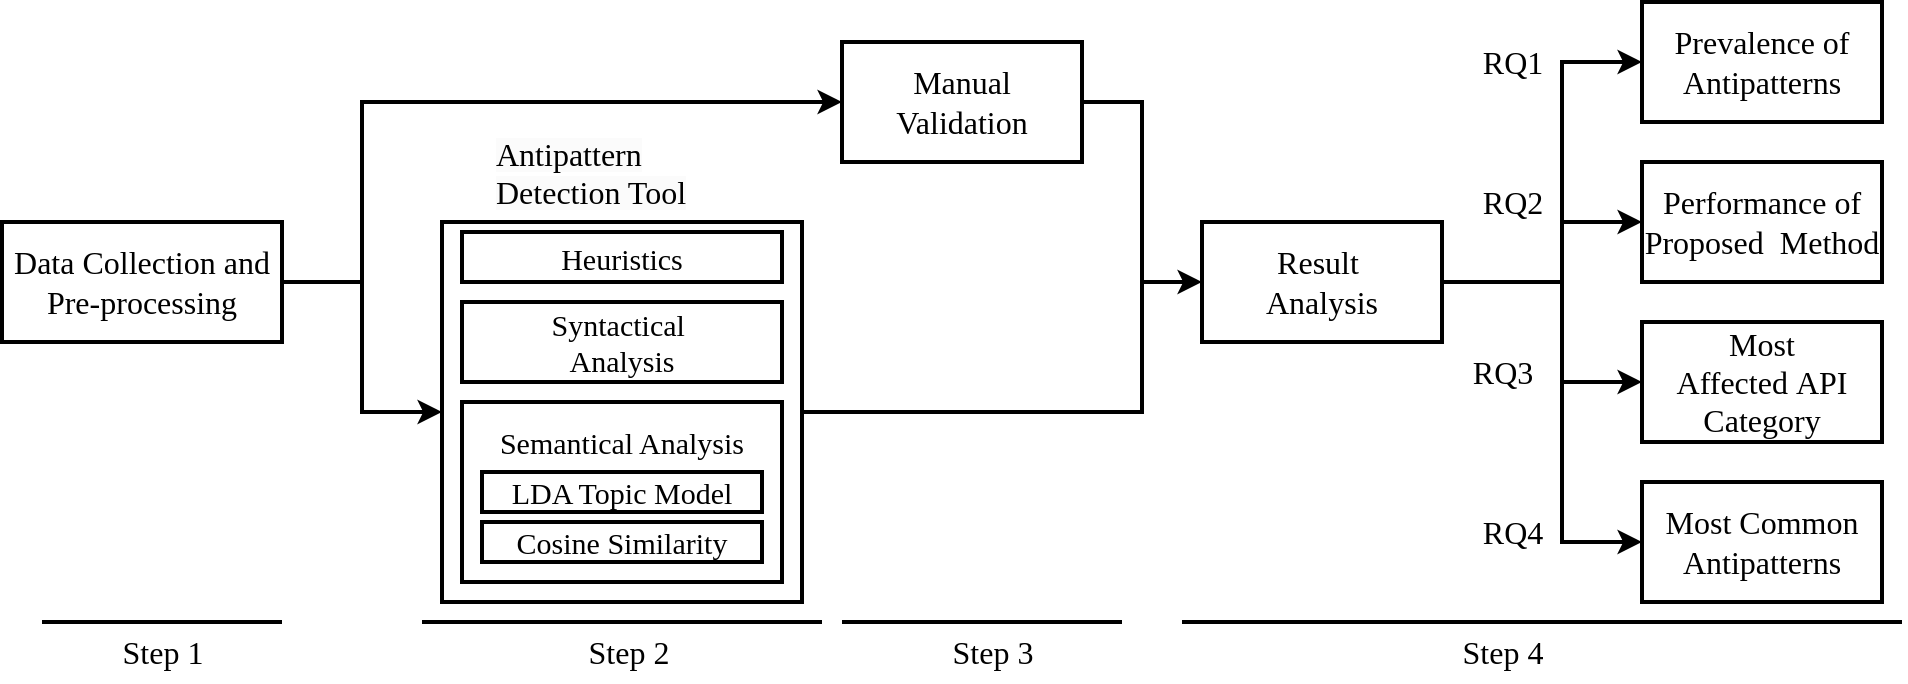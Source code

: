 <mxfile version="23.1.5" type="device">
  <diagram name="Page-1" id="SU60sq1JpARpPboAShl4">
    <mxGraphModel dx="880" dy="434" grid="1" gridSize="10" guides="1" tooltips="1" connect="1" arrows="1" fold="1" page="1" pageScale="1" pageWidth="1100" pageHeight="850" math="0" shadow="0">
      <root>
        <mxCell id="0" />
        <mxCell id="1" parent="0" />
        <mxCell id="pmOOVxwG420c-32HkS5u-1" value="&lt;font size=&quot;1&quot; face=&quot;Times New Roman&quot;&gt;&lt;span style=&quot;font-size: 16px;&quot;&gt;Data Collection and Pre-processing&lt;/span&gt;&lt;/font&gt;" style="rounded=0;whiteSpace=wrap;html=1;strokeWidth=2;container=0;fontStyle=0" parent="1" vertex="1">
          <mxGeometry x="70" y="390" width="140" height="60" as="geometry" />
        </mxCell>
        <mxCell id="pmOOVxwG420c-32HkS5u-2" value="&lt;font size=&quot;1&quot; face=&quot;Times New Roman&quot;&gt;&lt;span style=&quot;font-size: 16px;&quot;&gt;&lt;br&gt;&lt;/span&gt;&lt;/font&gt;" style="rounded=0;whiteSpace=wrap;html=1;strokeWidth=2;container=0;fontStyle=0" parent="1" vertex="1">
          <mxGeometry x="290" y="390" width="180" height="190" as="geometry" />
        </mxCell>
        <mxCell id="pmOOVxwG420c-32HkS5u-4" value="&lt;span style=&quot;border-color: var(--border-color); color: rgb(0, 0, 0); font-family: &amp;quot;Times New Roman&amp;quot;; font-style: normal; font-variant-ligatures: normal; font-variant-caps: normal; letter-spacing: normal; orphans: 2; text-align: center; text-indent: 0px; text-transform: none; widows: 2; word-spacing: 0px; -webkit-text-stroke-width: 0px; background-color: rgb(251, 251, 251); text-decoration-thickness: initial; text-decoration-style: initial; text-decoration-color: initial; font-size: 16px;&quot;&gt;Antipattern &lt;br&gt;Detection Tool&lt;br&gt;&lt;/span&gt;" style="text;whiteSpace=wrap;html=1;container=0;strokeWidth=2;fontStyle=0" parent="1" vertex="1">
          <mxGeometry x="315" y="340" width="135" height="40" as="geometry" />
        </mxCell>
        <mxCell id="HHuTXF0BT0n3mswBOlXm-3" value="" style="endArrow=classic;html=1;rounded=0;strokeWidth=2;entryX=0;entryY=0.5;entryDx=0;entryDy=0;fontStyle=0" parent="1" target="SRh0s-oIHB4yDXquQM8V-11" edge="1">
          <mxGeometry width="50" height="50" relative="1" as="geometry">
            <mxPoint x="210" y="420" as="sourcePoint" />
            <mxPoint x="480" y="330" as="targetPoint" />
            <Array as="points">
              <mxPoint x="250" y="420" />
              <mxPoint x="250" y="330" />
            </Array>
          </mxGeometry>
        </mxCell>
        <mxCell id="HHuTXF0BT0n3mswBOlXm-4" value="" style="endArrow=classic;html=1;rounded=0;entryX=0;entryY=0.5;entryDx=0;entryDy=0;strokeWidth=2;fontStyle=0" parent="1" target="pmOOVxwG420c-32HkS5u-2" edge="1">
          <mxGeometry width="50" height="50" relative="1" as="geometry">
            <mxPoint x="250" y="420" as="sourcePoint" />
            <mxPoint x="260" y="460" as="targetPoint" />
            <Array as="points">
              <mxPoint x="250" y="485" />
            </Array>
          </mxGeometry>
        </mxCell>
        <mxCell id="HHuTXF0BT0n3mswBOlXm-6" value="&lt;font size=&quot;1&quot; face=&quot;Times New Roman&quot;&gt;&lt;span style=&quot;font-size: 16px;&quot;&gt;Result&amp;nbsp;&lt;br&gt;Analysis&lt;br&gt;&lt;/span&gt;&lt;/font&gt;" style="rounded=0;whiteSpace=wrap;html=1;strokeWidth=2;container=0;fontStyle=0" parent="1" vertex="1">
          <mxGeometry x="670" y="390" width="120" height="60" as="geometry" />
        </mxCell>
        <mxCell id="HHuTXF0BT0n3mswBOlXm-7" value="" style="endArrow=classic;html=1;rounded=0;entryX=0;entryY=0.5;entryDx=0;entryDy=0;exitX=1;exitY=0.5;exitDx=0;exitDy=0;strokeWidth=2;fontStyle=0" parent="1" source="SRh0s-oIHB4yDXquQM8V-11" target="HHuTXF0BT0n3mswBOlXm-6" edge="1">
          <mxGeometry width="50" height="50" relative="1" as="geometry">
            <mxPoint x="635" y="330" as="sourcePoint" />
            <mxPoint x="530" y="350" as="targetPoint" />
            <Array as="points">
              <mxPoint x="640" y="330" />
              <mxPoint x="640" y="420" />
            </Array>
          </mxGeometry>
        </mxCell>
        <mxCell id="HHuTXF0BT0n3mswBOlXm-9" value="" style="endArrow=none;html=1;rounded=0;strokeWidth=2;fontStyle=0" parent="1" source="pmOOVxwG420c-32HkS5u-2" edge="1">
          <mxGeometry width="50" height="50" relative="1" as="geometry">
            <mxPoint x="650" y="560" as="sourcePoint" />
            <mxPoint x="640" y="420" as="targetPoint" />
            <Array as="points">
              <mxPoint x="640" y="485" />
            </Array>
          </mxGeometry>
        </mxCell>
        <mxCell id="HHuTXF0BT0n3mswBOlXm-10" value="&lt;font size=&quot;1&quot; face=&quot;Times New Roman&quot;&gt;&lt;span style=&quot;font-size: 16px;&quot;&gt;Prevalence of Antipatterns&lt;br&gt;&lt;/span&gt;&lt;/font&gt;" style="rounded=0;whiteSpace=wrap;html=1;strokeWidth=2;container=0;fontStyle=0" parent="1" vertex="1">
          <mxGeometry x="890" y="280" width="120" height="60" as="geometry" />
        </mxCell>
        <mxCell id="HHuTXF0BT0n3mswBOlXm-11" value="&lt;font size=&quot;1&quot; face=&quot;Times New Roman&quot;&gt;&lt;span style=&quot;font-size: 16px;&quot;&gt;Performance of Proposed&amp;nbsp; Method&lt;br&gt;&lt;/span&gt;&lt;/font&gt;" style="rounded=0;whiteSpace=wrap;html=1;strokeWidth=2;container=0;fontStyle=0" parent="1" vertex="1">
          <mxGeometry x="890" y="360" width="120" height="60" as="geometry" />
        </mxCell>
        <mxCell id="HHuTXF0BT0n3mswBOlXm-12" value="&lt;font face=&quot;Times New Roman&quot;&gt;&lt;span style=&quot;font-size: 16px;&quot;&gt;Most A&lt;/span&gt;&lt;span style=&quot;font-size: 16px;&quot;&gt;&lt;span&gt;ffected&lt;/span&gt;&lt;/span&gt;&lt;span style=&quot;font-size: 16px;&quot;&gt;&amp;nbsp;API C&lt;/span&gt;&lt;span style=&quot;font-size: 16px;&quot;&gt;&lt;span&gt;ategory&lt;/span&gt;&lt;/span&gt;&lt;br&gt;&lt;/font&gt;" style="rounded=0;whiteSpace=wrap;html=1;strokeWidth=2;container=0;fontStyle=0" parent="1" vertex="1">
          <mxGeometry x="890" y="440" width="120" height="60" as="geometry" />
        </mxCell>
        <mxCell id="HHuTXF0BT0n3mswBOlXm-13" value="&lt;font size=&quot;1&quot; face=&quot;Times New Roman&quot;&gt;&lt;span style=&quot;font-size: 16px;&quot;&gt;Most Common Antipatterns&lt;br&gt;&lt;/span&gt;&lt;/font&gt;" style="rounded=0;whiteSpace=wrap;html=1;strokeWidth=2;container=0;fontStyle=0" parent="1" vertex="1">
          <mxGeometry x="890" y="520" width="120" height="60" as="geometry" />
        </mxCell>
        <mxCell id="HHuTXF0BT0n3mswBOlXm-14" value="" style="endArrow=none;html=1;rounded=0;strokeWidth=2;fontStyle=0" parent="1" edge="1">
          <mxGeometry width="50" height="50" relative="1" as="geometry">
            <mxPoint x="790" y="420" as="sourcePoint" />
            <mxPoint x="850" y="420" as="targetPoint" />
          </mxGeometry>
        </mxCell>
        <mxCell id="HHuTXF0BT0n3mswBOlXm-21" value="&lt;font size=&quot;1&quot; face=&quot;Times New Roman&quot;&gt;&lt;span style=&quot;font-size: 16px;&quot;&gt;RQ1&lt;/span&gt;&lt;/font&gt;" style="text;html=1;align=center;verticalAlign=middle;resizable=0;points=[];autosize=1;strokeColor=none;fillColor=none;container=0;strokeWidth=2;fontStyle=0" parent="1" vertex="1">
          <mxGeometry x="800" y="295" width="50" height="30" as="geometry" />
        </mxCell>
        <mxCell id="HHuTXF0BT0n3mswBOlXm-22" value="&lt;font face=&quot;Times New Roman&quot;&gt;&lt;span&gt;&lt;font style=&quot;font-size: 16px;&quot;&gt;RQ2&lt;/font&gt;&lt;br&gt;&lt;/span&gt;&lt;/font&gt;" style="text;html=1;align=center;verticalAlign=middle;resizable=0;points=[];autosize=1;strokeColor=none;fillColor=none;container=0;strokeWidth=2;fontStyle=0" parent="1" vertex="1">
          <mxGeometry x="800" y="365" width="50" height="30" as="geometry" />
        </mxCell>
        <mxCell id="HHuTXF0BT0n3mswBOlXm-23" value="&lt;font face=&quot;Times New Roman&quot;&gt;&lt;span&gt;&lt;font style=&quot;font-size: 16px;&quot;&gt;RQ3&lt;/font&gt;&lt;br&gt;&lt;/span&gt;&lt;/font&gt;" style="text;html=1;align=center;verticalAlign=middle;resizable=0;points=[];autosize=1;strokeColor=none;fillColor=none;container=0;strokeWidth=2;fontStyle=0" parent="1" vertex="1">
          <mxGeometry x="795" y="450" width="50" height="30" as="geometry" />
        </mxCell>
        <mxCell id="HHuTXF0BT0n3mswBOlXm-24" value="&lt;font size=&quot;1&quot; face=&quot;Times New Roman&quot;&gt;&lt;span style=&quot;font-size: 16px;&quot;&gt;RQ4&lt;/span&gt;&lt;/font&gt;" style="text;html=1;align=center;verticalAlign=middle;resizable=0;points=[];autosize=1;strokeColor=none;fillColor=none;container=0;strokeWidth=2;fontStyle=0" parent="1" vertex="1">
          <mxGeometry x="800" y="530" width="50" height="30" as="geometry" />
        </mxCell>
        <mxCell id="HHuTXF0BT0n3mswBOlXm-25" value="&lt;font style=&quot;font-size: 15px;&quot; face=&quot;Times New Roman&quot;&gt;&lt;span style=&quot;&quot;&gt;Syntactical&amp;nbsp;&lt;br&gt;Analysis&lt;br&gt;&lt;/span&gt;&lt;/font&gt;" style="rounded=0;whiteSpace=wrap;html=1;strokeWidth=2;container=0;fontStyle=0" parent="1" vertex="1">
          <mxGeometry x="300" y="430" width="160" height="40" as="geometry" />
        </mxCell>
        <mxCell id="HHuTXF0BT0n3mswBOlXm-26" value="&lt;font style=&quot;&quot; face=&quot;Times New Roman&quot;&gt;&lt;span style=&quot;&quot;&gt;&lt;font style=&quot;font-size: 15px;&quot;&gt;Heuristics&lt;/font&gt;&lt;br&gt;&lt;/span&gt;&lt;/font&gt;" style="rounded=0;whiteSpace=wrap;html=1;strokeWidth=2;container=0;fontStyle=0" parent="1" vertex="1">
          <mxGeometry x="300" y="395" width="160" height="25" as="geometry" />
        </mxCell>
        <mxCell id="HHuTXF0BT0n3mswBOlXm-27" value="&lt;font style=&quot;font-size: 11px;&quot; face=&quot;Times New Roman&quot;&gt;&lt;span style=&quot;&quot;&gt;&lt;br&gt;&lt;/span&gt;&lt;/font&gt;" style="rounded=0;whiteSpace=wrap;html=1;strokeWidth=2;container=0;fontStyle=0" parent="1" vertex="1">
          <mxGeometry x="300" y="480" width="160" height="90" as="geometry" />
        </mxCell>
        <mxCell id="HHuTXF0BT0n3mswBOlXm-28" value="&lt;font style=&quot;&quot; face=&quot;Times New Roman&quot;&gt;&lt;span style=&quot;&quot;&gt;&lt;font style=&quot;font-size: 15px;&quot;&gt;LDA Topic Model&lt;/font&gt;&lt;br&gt;&lt;/span&gt;&lt;/font&gt;" style="rounded=0;whiteSpace=wrap;html=1;strokeWidth=2;container=0;fontStyle=0" parent="1" vertex="1">
          <mxGeometry x="310" y="515" width="140" height="20" as="geometry" />
        </mxCell>
        <mxCell id="HHuTXF0BT0n3mswBOlXm-30" value="&lt;font style=&quot;&quot; face=&quot;Times New Roman&quot;&gt;&lt;span style=&quot;&quot;&gt;&lt;font style=&quot;font-size: 15px;&quot;&gt;Semantical Analysis&lt;/font&gt;&lt;br&gt;&lt;/span&gt;&lt;/font&gt;" style="rounded=0;whiteSpace=wrap;html=1;strokeWidth=2;container=0;fillColor=none;strokeColor=none;fontStyle=0" parent="1" vertex="1">
          <mxGeometry x="310" y="490" width="140" height="20" as="geometry" />
        </mxCell>
        <mxCell id="HHuTXF0BT0n3mswBOlXm-38" value="&lt;font size=&quot;1&quot; face=&quot;Times New Roman&quot;&gt;&lt;span style=&quot;font-size: 16px;&quot;&gt;Step 1&lt;/span&gt;&lt;/font&gt;" style="text;html=1;align=center;verticalAlign=middle;resizable=0;points=[];autosize=1;strokeColor=none;fillColor=none;container=0;strokeWidth=2;fontStyle=0" parent="1" vertex="1">
          <mxGeometry x="120" y="590" width="60" height="30" as="geometry" />
        </mxCell>
        <mxCell id="HHuTXF0BT0n3mswBOlXm-40" value="&lt;font size=&quot;1&quot; face=&quot;Times New Roman&quot;&gt;&lt;span style=&quot;font-size: 16px;&quot;&gt;Step 3&lt;/span&gt;&lt;/font&gt;" style="text;html=1;align=center;verticalAlign=middle;resizable=0;points=[];autosize=1;strokeColor=none;fillColor=none;container=0;strokeWidth=2;fontStyle=0" parent="1" vertex="1">
          <mxGeometry x="535" y="590" width="60" height="30" as="geometry" />
        </mxCell>
        <mxCell id="HHuTXF0BT0n3mswBOlXm-41" value="&lt;font size=&quot;1&quot; face=&quot;Times New Roman&quot;&gt;&lt;span style=&quot;font-size: 16px;&quot;&gt;Step 4&lt;/span&gt;&lt;/font&gt;" style="text;html=1;align=center;verticalAlign=middle;resizable=0;points=[];autosize=1;strokeColor=none;fillColor=none;container=0;strokeWidth=2;fontStyle=0" parent="1" vertex="1">
          <mxGeometry x="790" y="590" width="60" height="30" as="geometry" />
        </mxCell>
        <mxCell id="HHuTXF0BT0n3mswBOlXm-57" value="&lt;font size=&quot;1&quot; face=&quot;Times New Roman&quot;&gt;&lt;span style=&quot;font-size: 16px;&quot;&gt;Step 2&lt;br&gt;&lt;/span&gt;&lt;/font&gt;" style="text;html=1;align=center;verticalAlign=middle;resizable=0;points=[];autosize=1;strokeColor=none;fillColor=none;container=0;strokeWidth=2;fontStyle=0" parent="1" vertex="1">
          <mxGeometry x="352.5" y="590" width="60" height="30" as="geometry" />
        </mxCell>
        <mxCell id="HHuTXF0BT0n3mswBOlXm-63" value="&lt;font style=&quot;&quot; face=&quot;Times New Roman&quot;&gt;&lt;span style=&quot;&quot;&gt;&lt;font style=&quot;font-size: 15px;&quot;&gt;Cosine Similarity&lt;/font&gt;&lt;br&gt;&lt;/span&gt;&lt;/font&gt;" style="rounded=0;whiteSpace=wrap;html=1;strokeWidth=2;container=0;fontStyle=0" parent="1" vertex="1">
          <mxGeometry x="310" y="540" width="140" height="20" as="geometry" />
        </mxCell>
        <mxCell id="SRh0s-oIHB4yDXquQM8V-6" value="" style="endArrow=none;html=1;rounded=0;strokeWidth=2;fontStyle=0" parent="1" edge="1">
          <mxGeometry width="50" height="50" relative="1" as="geometry">
            <mxPoint x="90" y="590" as="sourcePoint" />
            <mxPoint x="210" y="590" as="targetPoint" />
          </mxGeometry>
        </mxCell>
        <mxCell id="SRh0s-oIHB4yDXquQM8V-7" value="" style="endArrow=none;html=1;rounded=0;strokeWidth=2;fontStyle=0" parent="1" edge="1">
          <mxGeometry width="50" height="50" relative="1" as="geometry">
            <mxPoint x="280" y="590" as="sourcePoint" />
            <mxPoint x="480" y="590" as="targetPoint" />
          </mxGeometry>
        </mxCell>
        <mxCell id="SRh0s-oIHB4yDXquQM8V-9" value="" style="endArrow=none;html=1;rounded=0;strokeWidth=2;fontStyle=0" parent="1" edge="1">
          <mxGeometry width="50" height="50" relative="1" as="geometry">
            <mxPoint x="490" y="590" as="sourcePoint" />
            <mxPoint x="630" y="590" as="targetPoint" />
          </mxGeometry>
        </mxCell>
        <mxCell id="SRh0s-oIHB4yDXquQM8V-10" value="" style="endArrow=none;html=1;rounded=0;strokeWidth=2;fontStyle=0" parent="1" edge="1">
          <mxGeometry width="50" height="50" relative="1" as="geometry">
            <mxPoint x="660" y="590" as="sourcePoint" />
            <mxPoint x="1020" y="590" as="targetPoint" />
          </mxGeometry>
        </mxCell>
        <mxCell id="SRh0s-oIHB4yDXquQM8V-11" value="&lt;span style=&quot;border-color: var(--border-color); font-family: &amp;quot;Times New Roman&amp;quot;; font-size: 16px;&quot;&gt;Manual Validation&lt;/span&gt;&lt;font size=&quot;1&quot; face=&quot;Times New Roman&quot;&gt;&lt;span style=&quot;font-size: 16px;&quot;&gt;&lt;br&gt;&lt;/span&gt;&lt;/font&gt;" style="rounded=0;whiteSpace=wrap;html=1;strokeWidth=2;container=0;fontStyle=0" parent="1" vertex="1">
          <mxGeometry x="490" y="300" width="120" height="60" as="geometry" />
        </mxCell>
        <mxCell id="SRh0s-oIHB4yDXquQM8V-17" value="" style="endArrow=classic;html=1;rounded=0;strokeWidth=2;entryX=0;entryY=0.5;entryDx=0;entryDy=0;fontStyle=0" parent="1" target="HHuTXF0BT0n3mswBOlXm-10" edge="1">
          <mxGeometry width="50" height="50" relative="1" as="geometry">
            <mxPoint x="850" y="420" as="sourcePoint" />
            <mxPoint x="900" y="370" as="targetPoint" />
            <Array as="points">
              <mxPoint x="850" y="310" />
            </Array>
          </mxGeometry>
        </mxCell>
        <mxCell id="SRh0s-oIHB4yDXquQM8V-19" value="" style="endArrow=classic;html=1;rounded=0;strokeWidth=2;entryX=0;entryY=0.5;entryDx=0;entryDy=0;fontStyle=0" parent="1" target="HHuTXF0BT0n3mswBOlXm-11" edge="1">
          <mxGeometry width="50" height="50" relative="1" as="geometry">
            <mxPoint x="850" y="390" as="sourcePoint" />
            <mxPoint x="900" y="345" as="targetPoint" />
          </mxGeometry>
        </mxCell>
        <mxCell id="SRh0s-oIHB4yDXquQM8V-20" value="" style="endArrow=classic;html=1;rounded=0;strokeWidth=2;entryX=0;entryY=0.5;entryDx=0;entryDy=0;fontStyle=0" parent="1" target="HHuTXF0BT0n3mswBOlXm-13" edge="1">
          <mxGeometry width="50" height="50" relative="1" as="geometry">
            <mxPoint x="850" y="420" as="sourcePoint" />
            <mxPoint x="880" y="550" as="targetPoint" />
            <Array as="points">
              <mxPoint x="850" y="550" />
            </Array>
          </mxGeometry>
        </mxCell>
        <mxCell id="SRh0s-oIHB4yDXquQM8V-21" value="" style="endArrow=classic;html=1;rounded=0;strokeWidth=2;entryX=0;entryY=0.5;entryDx=0;entryDy=0;fontStyle=0" parent="1" target="HHuTXF0BT0n3mswBOlXm-12" edge="1">
          <mxGeometry width="50" height="50" relative="1" as="geometry">
            <mxPoint x="850" y="470" as="sourcePoint" />
            <mxPoint x="900" y="425" as="targetPoint" />
          </mxGeometry>
        </mxCell>
      </root>
    </mxGraphModel>
  </diagram>
</mxfile>
